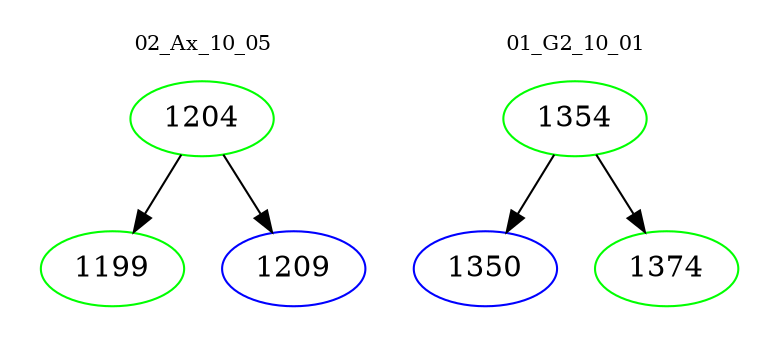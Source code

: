 digraph{
subgraph cluster_0 {
color = white
label = "02_Ax_10_05";
fontsize=10;
T0_1204 [label="1204", color="green"]
T0_1204 -> T0_1199 [color="black"]
T0_1199 [label="1199", color="green"]
T0_1204 -> T0_1209 [color="black"]
T0_1209 [label="1209", color="blue"]
}
subgraph cluster_1 {
color = white
label = "01_G2_10_01";
fontsize=10;
T1_1354 [label="1354", color="green"]
T1_1354 -> T1_1350 [color="black"]
T1_1350 [label="1350", color="blue"]
T1_1354 -> T1_1374 [color="black"]
T1_1374 [label="1374", color="green"]
}
}
